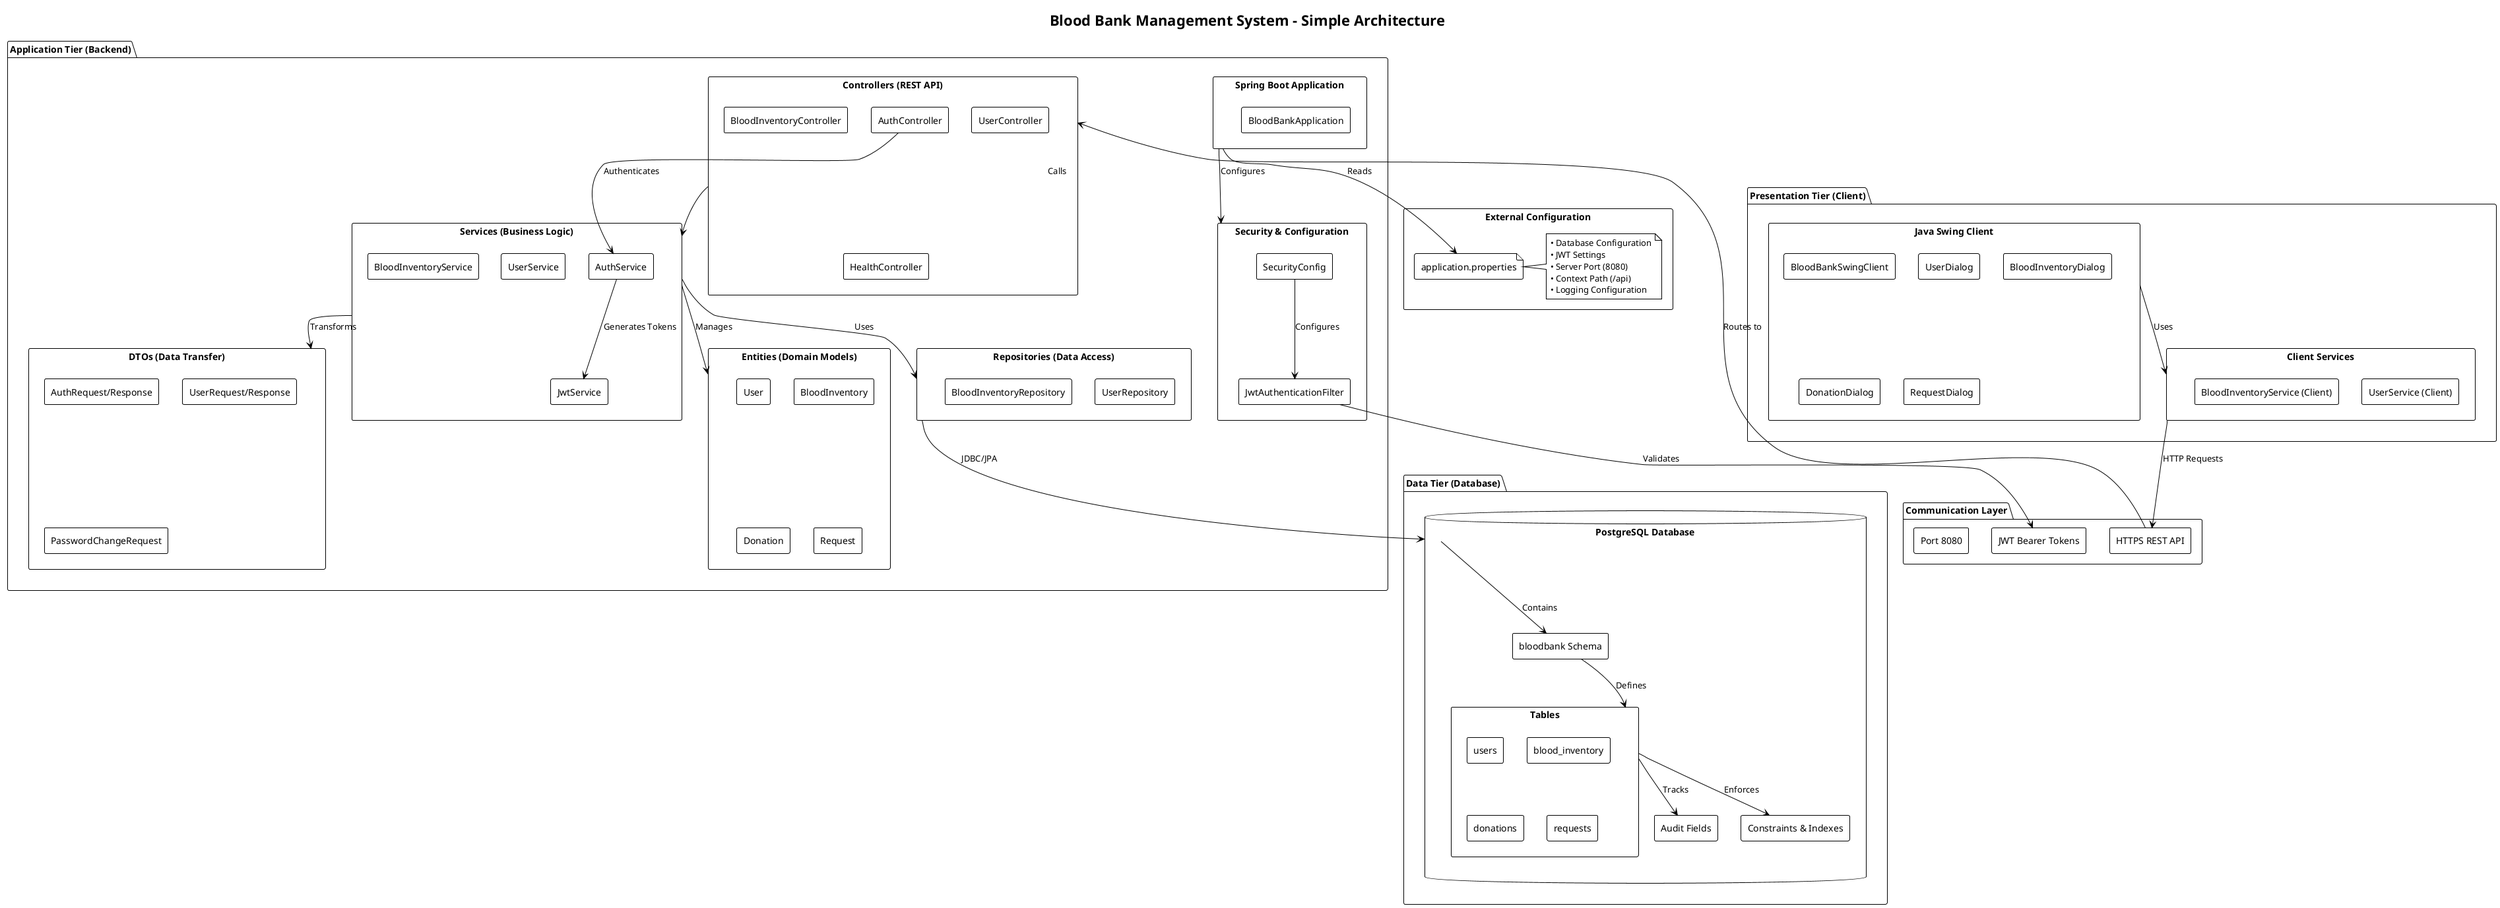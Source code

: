 @startuml Blood Bank Management System - Simple Portrait
!theme plain
skinparam backgroundColor #FFFFFF
skinparam componentStyle rectangle

title Blood Bank Management System - Simple Architecture

' Presentation Tier (Client)
package "Presentation Tier (Client)" as PRESENTATION {
    component "Java Swing Client" as SWING_CLIENT {
        component "BloodBankSwingClient" as MAIN_CLIENT
        component "UserDialog" as USER_DIALOG
        component "BloodInventoryDialog" as INVENTORY_DIALOG
        component "DonationDialog" as DONATION_DIALOG
        component "RequestDialog" as REQUEST_DIALOG
    }
    
    component "Client Services" as CLIENT_SERVICES {
        component "UserService (Client)" as CLIENT_USER_SERVICE
        component "BloodInventoryService (Client)" as CLIENT_INVENTORY_SERVICE
    }
}

' Application Tier (Backend)
package "Application Tier (Backend)" as APPLICATION {
    component "Spring Boot Application" as SPRING_APP {
        component "BloodBankApplication" as MAIN_APP
    }
    
    component "Controllers (REST API)" as CONTROLLERS {
        component "AuthController" as AUTH_CONTROLLER
        component "UserController" as USER_CONTROLLER
        component "BloodInventoryController" as INVENTORY_CONTROLLER
        component "HealthController" as HEALTH_CONTROLLER
    }
    
    component "Services (Business Logic)" as SERVICES {
        component "AuthService" as AUTH_SERVICE
        component "UserService" as USER_SERVICE
        component "BloodInventoryService" as INVENTORY_SERVICE
        component "JwtService" as JWT_SERVICE
    }
    
    component "Repositories (Data Access)" as REPOSITORIES {
        component "UserRepository" as USER_REPO
        component "BloodInventoryRepository" as INVENTORY_REPO
    }
    
    component "Security & Configuration" as SECURITY {
        component "SecurityConfig" as SECURITY_CONFIG
        component "JwtAuthenticationFilter" as JWT_FILTER
    }
    
    component "DTOs (Data Transfer)" as DTOS {
        component "AuthRequest/Response" as AUTH_DTO
        component "UserRequest/Response" as USER_DTO
        component "PasswordChangeRequest" as PASSWORD_DTO
    }
    
    component "Entities (Domain Models)" as ENTITIES {
        component "User" as USER_ENTITY
        component "BloodInventory" as INVENTORY_ENTITY
        component "Donation" as DONATION_ENTITY
        component "Request" as REQUEST_ENTITY
    }
}

' Data Tier (Database)
package "Data Tier (Database)" as DATA {
    database "PostgreSQL Database" as POSTGRES {
        component "bloodbank Schema" as SCHEMA
        component "Tables" as TABLES {
            component "users" as USERS_TABLE
            component "blood_inventory" as INVENTORY_TABLE
            component "donations" as DONATIONS_TABLE
            component "requests" as REQUESTS_TABLE
        }
        component "Constraints & Indexes" as CONSTRAINTS
        component "Audit Fields" as AUDIT_FIELDS
    }
}

' External Configuration
component "External Configuration" as CONFIG {
    file "application.properties" as APP_PROPERTIES
    note right of APP_PROPERTIES
        • Database Configuration
        • JWT Settings
        • Server Port (8080)
        • Context Path (/api)
        • Logging Configuration
    end note
}

' Communication Layer
package "Communication Layer" as COMM {
    component "HTTPS REST API" as REST_API
    component "JWT Bearer Tokens" as JWT_TOKENS
    component "Port 8080" as PORT
}

' Relationships - Client to Backend
SWING_CLIENT --> CLIENT_SERVICES : Uses
CLIENT_SERVICES --> REST_API : HTTP Requests
REST_API --> CONTROLLERS : Routes to

' Backend Internal Flow
CONTROLLERS --> SERVICES : Calls
SERVICES --> REPOSITORIES : Uses
REPOSITORIES --> POSTGRES : JDBC/JPA
SERVICES --> ENTITIES : Manages
SERVICES --> DTOS : Transforms

' Security Flow
AUTH_CONTROLLER --> AUTH_SERVICE : Authenticates
AUTH_SERVICE --> JWT_SERVICE : Generates Tokens
JWT_FILTER --> JWT_TOKENS : Validates
SECURITY_CONFIG --> JWT_FILTER : Configures

' Configuration
SPRING_APP --> APP_PROPERTIES : Reads
SPRING_APP --> SECURITY : Configures

' Database Schema
POSTGRES --> SCHEMA : Contains
SCHEMA --> TABLES : Defines
TABLES --> CONSTRAINTS : Enforces
TABLES --> AUDIT_FIELDS : Tracks

@enduml
